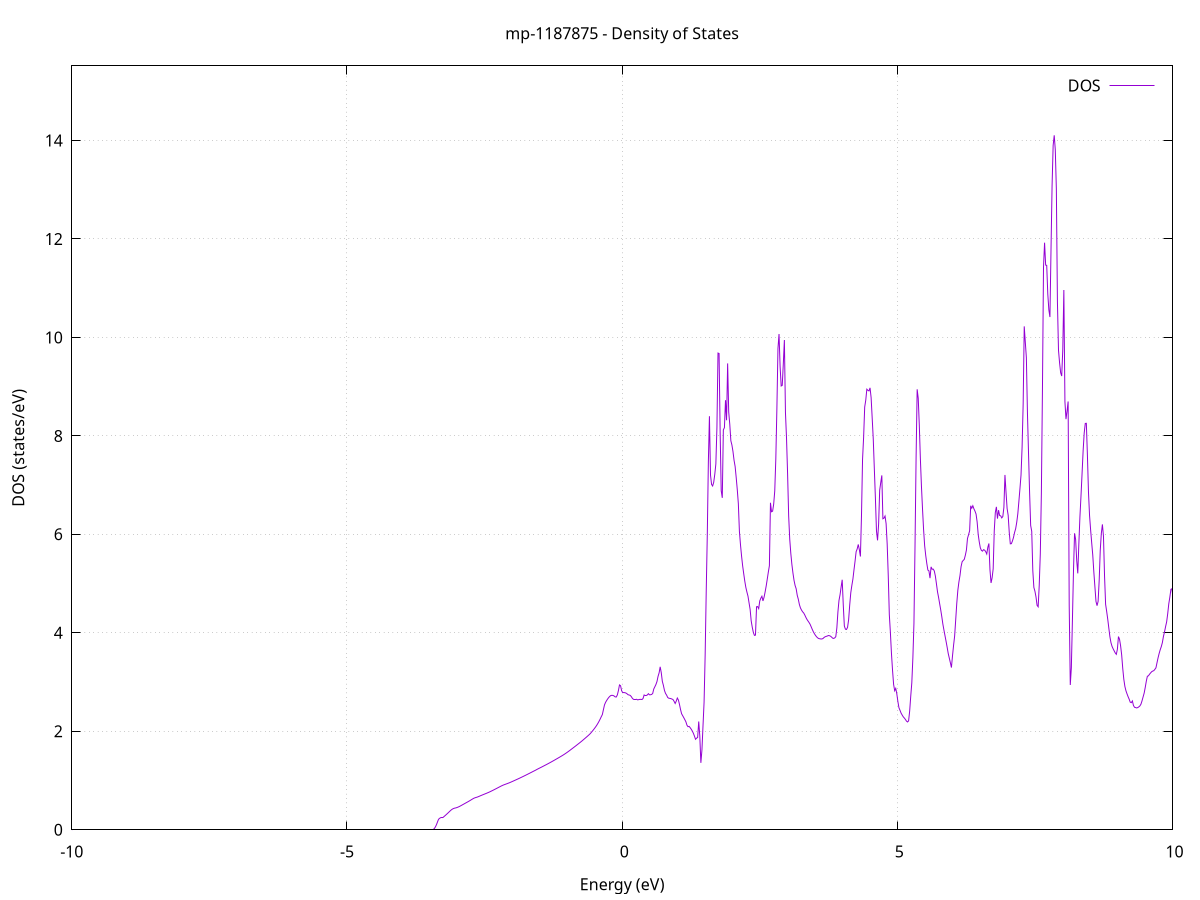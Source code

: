 set title 'mp-1187875 - Density of States'
set xlabel 'Energy (eV)'
set ylabel 'DOS (states/eV)'
set grid
set xrange [-10:10]
set yrange [0:15.515]
set xzeroaxis lt -1
set terminal png size 800,600
set output 'mp-1187875_dos_gnuplot.png'
plot '-' using 1:2 with lines title 'DOS'
-23.648200 0.000000
-23.628700 0.000000
-23.609300 0.000000
-23.589800 0.000000
-23.570400 0.000000
-23.550900 0.000000
-23.531500 0.000000
-23.512000 0.000000
-23.492500 0.000000
-23.473100 0.000000
-23.453600 0.000000
-23.434200 0.000000
-23.414700 0.000000
-23.395300 0.000000
-23.375800 0.000000
-23.356400 0.000000
-23.336900 0.000000
-23.317400 0.000000
-23.298000 0.000000
-23.278500 0.000000
-23.259100 0.000000
-23.239600 0.000000
-23.220200 0.000000
-23.200700 0.000000
-23.181300 0.000000
-23.161800 0.000000
-23.142300 0.000000
-23.122900 0.000000
-23.103400 0.000000
-23.084000 0.000000
-23.064500 0.000000
-23.045100 0.000000
-23.025600 0.000000
-23.006200 0.000000
-22.986700 0.000000
-22.967200 0.000000
-22.947800 0.000000
-22.928300 0.000000
-22.908900 0.000000
-22.889400 0.000000
-22.870000 0.000000
-22.850500 0.000000
-22.831000 0.000000
-22.811600 0.000000
-22.792100 0.000000
-22.772700 0.000000
-22.753200 0.000000
-22.733800 0.000000
-22.714300 0.000000
-22.694900 0.000000
-22.675400 0.000000
-22.655900 0.000000
-22.636500 0.000000
-22.617000 0.000000
-22.597600 0.000000
-22.578100 0.000000
-22.558700 0.000000
-22.539200 0.000000
-22.519800 0.000000
-22.500300 0.000000
-22.480800 0.000000
-22.461400 0.000000
-22.441900 0.000000
-22.422500 0.000000
-22.403000 0.000000
-22.383600 0.000000
-22.364100 0.000000
-22.344700 0.000000
-22.325200 0.000000
-22.305700 0.000000
-22.286300 0.000000
-22.266800 0.000000
-22.247400 0.000000
-22.227900 0.000000
-22.208500 0.000000
-22.189000 0.000000
-22.169600 0.000000
-22.150100 0.000000
-22.130600 0.000000
-22.111200 0.000000
-22.091700 0.000000
-22.072300 0.000000
-22.052800 0.000000
-22.033400 0.000000
-22.013900 0.000000
-21.994400 0.000000
-21.975000 0.000000
-21.955500 0.000000
-21.936100 0.000000
-21.916600 0.000000
-21.897200 0.000000
-21.877700 6.282400
-21.858300 51.424600
-21.838800 116.116500
-21.819300 128.665700
-21.799900 42.418800
-21.780400 45.939800
-21.761000 72.267600
-21.741500 85.362100
-21.722100 106.716300
-21.702600 138.559200
-21.683200 157.952300
-21.663700 170.230800
-21.644200 80.877700
-21.624800 0.000000
-21.605300 0.000000
-21.585900 0.000000
-21.566400 0.000000
-21.547000 0.000000
-21.527500 0.000000
-21.508100 0.000000
-21.488600 0.000000
-21.469100 0.000000
-21.449700 0.000000
-21.430200 0.000000
-21.410800 0.000000
-21.391300 0.000000
-21.371900 0.000000
-21.352400 0.000000
-21.333000 0.000000
-21.313500 0.000000
-21.294000 0.000000
-21.274600 0.000000
-21.255100 0.000000
-21.235700 0.000000
-21.216200 0.000000
-21.196800 0.000000
-21.177300 0.000000
-21.157800 0.000000
-21.138400 0.000000
-21.118900 0.000000
-21.099500 0.000000
-21.080000 0.000000
-21.060600 0.000000
-21.041100 0.000000
-21.021700 0.000000
-21.002200 0.000000
-20.982700 0.000000
-20.963300 0.000000
-20.943800 0.000000
-20.924400 0.000000
-20.904900 0.000000
-20.885500 0.000000
-20.866000 0.000000
-20.846600 0.000000
-20.827100 0.000000
-20.807600 0.000000
-20.788200 0.000000
-20.768700 0.000000
-20.749300 0.000000
-20.729800 0.000000
-20.710400 0.000000
-20.690900 0.000000
-20.671500 0.000000
-20.652000 0.000000
-20.632500 0.000000
-20.613100 0.000000
-20.593600 0.000000
-20.574200 0.000000
-20.554700 0.000000
-20.535300 0.000000
-20.515800 0.000000
-20.496300 0.000000
-20.476900 0.000000
-20.457400 0.000000
-20.438000 0.000000
-20.418500 0.000000
-20.399100 0.000000
-20.379600 0.000000
-20.360200 0.000000
-20.340700 0.000000
-20.321200 0.000000
-20.301800 0.000000
-20.282300 0.000000
-20.262900 0.000000
-20.243400 0.000000
-20.224000 0.000000
-20.204500 0.000000
-20.185100 0.000000
-20.165600 0.000000
-20.146100 0.000000
-20.126700 0.000000
-20.107200 0.000000
-20.087800 0.000000
-20.068300 0.000000
-20.048900 0.000000
-20.029400 0.000000
-20.010000 0.000000
-19.990500 0.000000
-19.971000 0.000000
-19.951600 0.000000
-19.932100 0.000000
-19.912700 0.000000
-19.893200 0.000000
-19.873800 0.000000
-19.854300 0.000000
-19.834900 0.000000
-19.815400 0.000000
-19.795900 0.000000
-19.776500 0.000000
-19.757000 0.000000
-19.737600 0.000000
-19.718100 0.000000
-19.698700 0.000000
-19.679200 0.000000
-19.659700 0.000000
-19.640300 0.000000
-19.620800 0.000000
-19.601400 0.000000
-19.581900 0.000000
-19.562500 0.000000
-19.543000 0.000000
-19.523600 0.000000
-19.504100 0.000000
-19.484600 0.000000
-19.465200 0.000000
-19.445700 0.000000
-19.426300 0.000000
-19.406800 0.000000
-19.387400 0.000000
-19.367900 0.000000
-19.348500 0.000000
-19.329000 0.000000
-19.309500 0.000000
-19.290100 0.000000
-19.270600 0.000000
-19.251200 0.000000
-19.231700 0.000000
-19.212300 0.000000
-19.192800 0.000000
-19.173400 0.000000
-19.153900 0.000000
-19.134400 0.000000
-19.115000 0.000000
-19.095500 0.000000
-19.076100 0.000000
-19.056600 0.000000
-19.037200 0.000000
-19.017700 0.000000
-18.998300 0.000000
-18.978800 0.000000
-18.959300 0.000000
-18.939900 0.000000
-18.920400 0.000000
-18.901000 0.000000
-18.881500 0.000000
-18.862100 0.000000
-18.842600 0.000000
-18.823100 0.000000
-18.803700 0.000000
-18.784200 0.000000
-18.764800 0.000000
-18.745300 0.000000
-18.725900 0.000000
-18.706400 0.000000
-18.687000 0.000000
-18.667500 0.000000
-18.648000 0.000000
-18.628600 0.000000
-18.609100 0.000000
-18.589700 0.000000
-18.570200 0.000000
-18.550800 0.000000
-18.531300 0.000000
-18.511900 0.000000
-18.492400 0.000000
-18.472900 0.000000
-18.453500 0.000000
-18.434000 0.000000
-18.414600 0.000000
-18.395100 0.000000
-18.375700 0.000000
-18.356200 0.000000
-18.336800 0.000000
-18.317300 0.000000
-18.297800 0.000000
-18.278400 0.000000
-18.258900 0.000000
-18.239500 0.000000
-18.220000 0.000000
-18.200600 0.000000
-18.181100 0.000000
-18.161700 0.000000
-18.142200 0.000000
-18.122700 0.000000
-18.103300 0.000000
-18.083800 0.000000
-18.064400 0.000000
-18.044900 0.000000
-18.025500 0.000000
-18.006000 0.000000
-17.986500 0.000000
-17.967100 0.000000
-17.947600 0.000000
-17.928200 0.000000
-17.908700 0.000000
-17.889300 0.000000
-17.869800 0.000000
-17.850400 0.000000
-17.830900 0.000000
-17.811400 0.000000
-17.792000 0.000000
-17.772500 0.000000
-17.753100 0.000000
-17.733600 0.000000
-17.714200 0.000000
-17.694700 0.000000
-17.675300 0.000000
-17.655800 0.000000
-17.636300 0.000000
-17.616900 0.000000
-17.597400 0.000000
-17.578000 0.000000
-17.558500 0.000000
-17.539100 0.000000
-17.519600 0.000000
-17.500200 0.000000
-17.480700 0.000000
-17.461200 0.000000
-17.441800 0.000000
-17.422300 0.000000
-17.402900 0.000000
-17.383400 0.000000
-17.364000 0.000000
-17.344500 0.000000
-17.325100 0.000000
-17.305600 0.000000
-17.286100 0.000000
-17.266700 0.000000
-17.247200 0.000000
-17.227800 0.000000
-17.208300 0.000000
-17.188900 0.000000
-17.169400 0.000000
-17.149900 0.000000
-17.130500 0.000000
-17.111000 0.000000
-17.091600 0.000000
-17.072100 0.000000
-17.052700 0.000000
-17.033200 0.000000
-17.013800 0.000000
-16.994300 0.000000
-16.974800 0.000000
-16.955400 0.000000
-16.935900 0.000000
-16.916500 0.000000
-16.897000 0.000000
-16.877600 0.000000
-16.858100 0.000000
-16.838700 0.000000
-16.819200 0.000000
-16.799700 0.000000
-16.780300 0.000000
-16.760800 0.000000
-16.741400 0.000000
-16.721900 0.000000
-16.702500 0.000000
-16.683000 0.000000
-16.663600 0.000000
-16.644100 0.000000
-16.624600 0.000000
-16.605200 0.000000
-16.585700 0.000000
-16.566300 0.000000
-16.546800 0.000000
-16.527400 0.000000
-16.507900 0.000000
-16.488400 0.000000
-16.469000 0.000000
-16.449500 0.000000
-16.430100 0.000000
-16.410600 0.000000
-16.391200 0.000000
-16.371700 0.000000
-16.352300 0.000000
-16.332800 0.000000
-16.313300 0.000000
-16.293900 0.000000
-16.274400 0.000000
-16.255000 0.000000
-16.235500 0.000000
-16.216100 0.000000
-16.196600 0.000000
-16.177200 0.000000
-16.157700 0.000000
-16.138200 0.000000
-16.118800 0.000000
-16.099300 0.000000
-16.079900 0.000000
-16.060400 0.000000
-16.041000 0.000000
-16.021500 0.000000
-16.002100 0.000000
-15.982600 0.000000
-15.963100 0.000000
-15.943700 0.000000
-15.924200 0.000000
-15.904800 0.000000
-15.885300 0.000000
-15.865900 0.000000
-15.846400 0.000000
-15.827000 0.000000
-15.807500 0.000000
-15.788000 0.000000
-15.768600 0.000000
-15.749100 0.000000
-15.729700 0.000000
-15.710200 0.000000
-15.690800 0.000000
-15.671300 0.000000
-15.651800 0.000000
-15.632400 0.000000
-15.612900 0.000000
-15.593500 0.000000
-15.574000 0.000000
-15.554600 0.000000
-15.535100 0.000000
-15.515700 0.000000
-15.496200 0.000000
-15.476700 0.000000
-15.457300 0.000000
-15.437800 0.000000
-15.418400 0.000000
-15.398900 0.000000
-15.379500 0.000000
-15.360000 0.000000
-15.340600 0.000000
-15.321100 0.000000
-15.301600 0.000000
-15.282200 0.000000
-15.262700 0.000000
-15.243300 0.000000
-15.223800 0.000000
-15.204400 0.000000
-15.184900 0.000000
-15.165500 0.000000
-15.146000 0.000000
-15.126500 0.000000
-15.107100 0.000000
-15.087600 0.000000
-15.068200 0.000000
-15.048700 0.000000
-15.029300 0.000000
-15.009800 0.000000
-14.990400 0.000000
-14.970900 0.000000
-14.951400 0.000000
-14.932000 0.000000
-14.912500 0.000000
-14.893100 0.000000
-14.873600 0.000000
-14.854200 0.000000
-14.834700 0.000000
-14.815200 0.000000
-14.795800 0.000000
-14.776300 0.000000
-14.756900 0.000000
-14.737400 0.000000
-14.718000 0.000000
-14.698500 0.000000
-14.679100 0.000000
-14.659600 0.000000
-14.640100 0.000000
-14.620700 0.000000
-14.601200 0.000000
-14.581800 0.000000
-14.562300 0.000000
-14.542900 0.000000
-14.523400 0.000000
-14.504000 0.000000
-14.484500 0.000000
-14.465000 0.000000
-14.445600 0.000000
-14.426100 0.000000
-14.406700 0.000000
-14.387200 0.000000
-14.367800 0.000000
-14.348300 0.000000
-14.328900 0.000000
-14.309400 0.000000
-14.289900 0.000000
-14.270500 0.000000
-14.251000 0.000000
-14.231600 0.000000
-14.212100 0.000000
-14.192700 0.000000
-14.173200 0.000000
-14.153800 0.000000
-14.134300 0.000000
-14.114800 0.000000
-14.095400 0.000000
-14.075900 0.000000
-14.056500 0.000000
-14.037000 0.000000
-14.017600 0.000000
-13.998100 0.000000
-13.978600 0.000000
-13.959200 0.000000
-13.939700 0.000000
-13.920300 0.000000
-13.900800 0.000000
-13.881400 0.000000
-13.861900 0.000000
-13.842500 0.000000
-13.823000 0.000000
-13.803500 0.000000
-13.784100 0.000000
-13.764600 0.000000
-13.745200 0.000000
-13.725700 0.000000
-13.706300 0.000000
-13.686800 0.000000
-13.667400 0.000000
-13.647900 0.000000
-13.628400 0.000000
-13.609000 0.000000
-13.589500 0.000000
-13.570100 0.000000
-13.550600 0.000000
-13.531200 0.000000
-13.511700 0.000000
-13.492300 0.000000
-13.472800 0.000000
-13.453300 0.000000
-13.433900 0.000000
-13.414400 0.000000
-13.395000 0.000000
-13.375500 0.000000
-13.356100 0.000000
-13.336600 0.000000
-13.317100 0.000000
-13.297700 0.000000
-13.278200 0.000000
-13.258800 0.000000
-13.239300 0.000000
-13.219900 0.000000
-13.200400 0.000000
-13.181000 0.000000
-13.161500 0.000000
-13.142000 0.000000
-13.122600 0.000000
-13.103100 0.000000
-13.083700 0.000000
-13.064200 0.000000
-13.044800 0.000000
-13.025300 0.000000
-13.005900 0.000000
-12.986400 0.000000
-12.966900 0.000000
-12.947500 0.000000
-12.928000 0.000000
-12.908600 0.000000
-12.889100 0.000000
-12.869700 0.000000
-12.850200 0.000000
-12.830800 0.000000
-12.811300 0.000000
-12.791800 0.000000
-12.772400 0.000000
-12.752900 0.000000
-12.733500 0.000000
-12.714000 0.000000
-12.694600 0.000000
-12.675100 0.000000
-12.655700 0.000000
-12.636200 0.000000
-12.616700 0.000000
-12.597300 0.000000
-12.577800 0.000000
-12.558400 0.000000
-12.538900 0.000000
-12.519500 0.000000
-12.500000 0.000000
-12.480500 0.000000
-12.461100 0.000000
-12.441600 0.000000
-12.422200 0.000000
-12.402700 0.000000
-12.383300 0.000000
-12.363800 0.000000
-12.344400 0.000000
-12.324900 0.000000
-12.305400 0.000000
-12.286000 0.000000
-12.266500 0.000000
-12.247100 0.000000
-12.227600 0.000000
-12.208200 0.000000
-12.188700 0.000000
-12.169300 0.000000
-12.149800 0.000000
-12.130300 0.000000
-12.110900 0.000000
-12.091400 0.000000
-12.072000 0.000000
-12.052500 0.000000
-12.033100 0.000000
-12.013600 0.000000
-11.994200 0.000000
-11.974700 0.000000
-11.955200 0.000000
-11.935800 0.000000
-11.916300 0.000000
-11.896900 0.000000
-11.877400 0.000000
-11.858000 0.000000
-11.838500 0.000000
-11.819100 0.000000
-11.799600 0.000000
-11.780100 0.000000
-11.760700 0.000000
-11.741200 0.000000
-11.721800 0.000000
-11.702300 0.000000
-11.682900 0.000000
-11.663400 0.000000
-11.643900 0.000000
-11.624500 0.000000
-11.605000 0.000000
-11.585600 0.000000
-11.566100 0.000000
-11.546700 0.000000
-11.527200 0.000000
-11.507800 0.000000
-11.488300 0.000000
-11.468800 0.000000
-11.449400 0.000000
-11.429900 0.000000
-11.410500 0.000000
-11.391000 0.000000
-11.371600 0.000000
-11.352100 0.000000
-11.332700 0.000000
-11.313200 0.000000
-11.293700 0.000000
-11.274300 0.000000
-11.254800 0.000000
-11.235400 0.000000
-11.215900 0.000000
-11.196500 0.000000
-11.177000 0.000000
-11.157600 0.000000
-11.138100 0.000000
-11.118600 0.000000
-11.099200 0.000000
-11.079700 0.000000
-11.060300 0.000000
-11.040800 0.000000
-11.021400 0.000000
-11.001900 0.000000
-10.982500 0.000000
-10.963000 0.000000
-10.943500 0.000000
-10.924100 0.000000
-10.904600 0.000000
-10.885200 0.000000
-10.865700 0.000000
-10.846300 0.000000
-10.826800 0.000000
-10.807300 0.000000
-10.787900 0.000000
-10.768400 0.000000
-10.749000 0.000000
-10.729500 0.000000
-10.710100 0.000000
-10.690600 0.000000
-10.671200 0.000000
-10.651700 0.000000
-10.632200 0.000000
-10.612800 0.000000
-10.593300 0.000000
-10.573900 0.000000
-10.554400 0.000000
-10.535000 0.000000
-10.515500 0.000000
-10.496100 0.000000
-10.476600 0.000000
-10.457100 0.000000
-10.437700 0.000000
-10.418200 0.000000
-10.398800 0.000000
-10.379300 0.000000
-10.359900 0.000000
-10.340400 0.000000
-10.321000 0.000000
-10.301500 0.000000
-10.282000 0.000000
-10.262600 0.000000
-10.243100 0.000000
-10.223700 0.000000
-10.204200 0.000000
-10.184800 0.000000
-10.165300 0.000000
-10.145900 0.000000
-10.126400 0.000000
-10.106900 0.000000
-10.087500 0.000000
-10.068000 0.000000
-10.048600 0.000000
-10.029100 0.000000
-10.009700 0.000000
-9.990200 0.000000
-9.970700 0.000000
-9.951300 0.000000
-9.931800 0.000000
-9.912400 0.000000
-9.892900 0.000000
-9.873500 0.000000
-9.854000 0.000000
-9.834600 0.000000
-9.815100 0.000000
-9.795600 0.000000
-9.776200 0.000000
-9.756700 0.000000
-9.737300 0.000000
-9.717800 0.000000
-9.698400 0.000000
-9.678900 0.000000
-9.659500 0.000000
-9.640000 0.000000
-9.620500 0.000000
-9.601100 0.000000
-9.581600 0.000000
-9.562200 0.000000
-9.542700 0.000000
-9.523300 0.000000
-9.503800 0.000000
-9.484400 0.000000
-9.464900 0.000000
-9.445400 0.000000
-9.426000 0.000000
-9.406500 0.000000
-9.387100 0.000000
-9.367600 0.000000
-9.348200 0.000000
-9.328700 0.000000
-9.309200 0.000000
-9.289800 0.000000
-9.270300 0.000000
-9.250900 0.000000
-9.231400 0.000000
-9.212000 0.000000
-9.192500 0.000000
-9.173100 0.000000
-9.153600 0.000000
-9.134100 0.000000
-9.114700 0.000000
-9.095200 0.000000
-9.075800 0.000000
-9.056300 0.000000
-9.036900 0.000000
-9.017400 0.000000
-8.998000 0.000000
-8.978500 0.000000
-8.959000 0.000000
-8.939600 0.000000
-8.920100 0.000000
-8.900700 0.000000
-8.881200 0.000000
-8.861800 0.000000
-8.842300 0.000000
-8.822900 0.000000
-8.803400 0.000000
-8.783900 0.000000
-8.764500 0.000000
-8.745000 0.000000
-8.725600 0.000000
-8.706100 0.000000
-8.686700 0.000000
-8.667200 0.000000
-8.647800 0.000000
-8.628300 0.000000
-8.608800 0.000000
-8.589400 0.000000
-8.569900 0.000000
-8.550500 0.000000
-8.531000 0.000000
-8.511600 0.000000
-8.492100 0.000000
-8.472600 0.000000
-8.453200 0.000000
-8.433700 0.000000
-8.414300 0.000000
-8.394800 0.000000
-8.375400 0.000000
-8.355900 0.000000
-8.336500 0.000000
-8.317000 0.000000
-8.297500 0.000000
-8.278100 0.000000
-8.258600 0.000000
-8.239200 0.000000
-8.219700 0.000000
-8.200300 0.000000
-8.180800 0.000000
-8.161400 0.000000
-8.141900 0.000000
-8.122400 0.000000
-8.103000 0.000000
-8.083500 0.000000
-8.064100 0.000000
-8.044600 0.000000
-8.025200 0.000000
-8.005700 0.000000
-7.986300 0.000000
-7.966800 0.000000
-7.947300 0.000000
-7.927900 0.000000
-7.908400 0.000000
-7.889000 0.000000
-7.869500 0.000000
-7.850100 0.000000
-7.830600 0.000000
-7.811200 0.000000
-7.791700 0.000000
-7.772200 0.000000
-7.752800 0.000000
-7.733300 0.000000
-7.713900 0.000000
-7.694400 0.000000
-7.675000 0.000000
-7.655500 0.000000
-7.636000 0.000000
-7.616600 0.000000
-7.597100 0.000000
-7.577700 0.000000
-7.558200 0.000000
-7.538800 0.000000
-7.519300 0.000000
-7.499900 0.000000
-7.480400 0.000000
-7.460900 0.000000
-7.441500 0.000000
-7.422000 0.000000
-7.402600 0.000000
-7.383100 0.000000
-7.363700 0.000000
-7.344200 0.000000
-7.324800 0.000000
-7.305300 0.000000
-7.285800 0.000000
-7.266400 0.000000
-7.246900 0.000000
-7.227500 0.000000
-7.208000 0.000000
-7.188600 0.000000
-7.169100 0.000000
-7.149700 0.000000
-7.130200 0.000000
-7.110700 0.000000
-7.091300 0.000000
-7.071800 0.000000
-7.052400 0.000000
-7.032900 0.000000
-7.013500 0.000000
-6.994000 0.000000
-6.974600 0.000000
-6.955100 0.000000
-6.935600 0.000000
-6.916200 0.000000
-6.896700 0.000000
-6.877300 0.000000
-6.857800 0.000000
-6.838400 0.000000
-6.818900 0.000000
-6.799400 0.000000
-6.780000 0.000000
-6.760500 0.000000
-6.741100 0.000000
-6.721600 0.000000
-6.702200 0.000000
-6.682700 0.000000
-6.663300 0.000000
-6.643800 0.000000
-6.624300 0.000000
-6.604900 0.000000
-6.585400 0.000000
-6.566000 0.000000
-6.546500 0.000000
-6.527100 0.000000
-6.507600 0.000000
-6.488200 0.000000
-6.468700 0.000000
-6.449200 0.000000
-6.429800 0.000000
-6.410300 0.000000
-6.390900 0.000000
-6.371400 0.000000
-6.352000 0.000000
-6.332500 0.000000
-6.313100 0.000000
-6.293600 0.000000
-6.274100 0.000000
-6.254700 0.000000
-6.235200 0.000000
-6.215800 0.000000
-6.196300 0.000000
-6.176900 0.000000
-6.157400 0.000000
-6.137900 0.000000
-6.118500 0.000000
-6.099000 0.000000
-6.079600 0.000000
-6.060100 0.000000
-6.040700 0.000000
-6.021200 0.000000
-6.001800 0.000000
-5.982300 0.000000
-5.962800 0.000000
-5.943400 0.000000
-5.923900 0.000000
-5.904500 0.000000
-5.885000 0.000000
-5.865600 0.000000
-5.846100 0.000000
-5.826700 0.000000
-5.807200 0.000000
-5.787700 0.000000
-5.768300 0.000000
-5.748800 0.000000
-5.729400 0.000000
-5.709900 0.000000
-5.690500 0.000000
-5.671000 0.000000
-5.651600 0.000000
-5.632100 0.000000
-5.612600 0.000000
-5.593200 0.000000
-5.573700 0.000000
-5.554300 0.000000
-5.534800 0.000000
-5.515400 0.000000
-5.495900 0.000000
-5.476500 0.000000
-5.457000 0.000000
-5.437500 0.000000
-5.418100 0.000000
-5.398600 0.000000
-5.379200 0.000000
-5.359700 0.000000
-5.340300 0.000000
-5.320800 0.000000
-5.301300 0.000000
-5.281900 0.000000
-5.262400 0.000000
-5.243000 0.000000
-5.223500 0.000000
-5.204100 0.000000
-5.184600 0.000000
-5.165200 0.000000
-5.145700 0.000000
-5.126200 0.000000
-5.106800 0.000000
-5.087300 0.000000
-5.067900 0.000000
-5.048400 0.000000
-5.029000 0.000000
-5.009500 0.000000
-4.990100 0.000000
-4.970600 0.000000
-4.951100 0.000000
-4.931700 0.000000
-4.912200 0.000000
-4.892800 0.000000
-4.873300 0.000000
-4.853900 0.000000
-4.834400 0.000000
-4.815000 0.000000
-4.795500 0.000000
-4.776000 0.000000
-4.756600 0.000000
-4.737100 0.000000
-4.717700 0.000000
-4.698200 0.000000
-4.678800 0.000000
-4.659300 0.000000
-4.639900 0.000000
-4.620400 0.000000
-4.600900 0.000000
-4.581500 0.000000
-4.562000 0.000000
-4.542600 0.000000
-4.523100 0.000000
-4.503700 0.000000
-4.484200 0.000000
-4.464700 0.000000
-4.445300 0.000000
-4.425800 0.000000
-4.406400 0.000000
-4.386900 0.000000
-4.367500 0.000000
-4.348000 0.000000
-4.328600 0.000000
-4.309100 0.000000
-4.289600 0.000000
-4.270200 0.000000
-4.250700 0.000000
-4.231300 0.000000
-4.211800 0.000000
-4.192400 0.000000
-4.172900 0.000000
-4.153500 0.000000
-4.134000 0.000000
-4.114500 0.000000
-4.095100 0.000000
-4.075600 0.000000
-4.056200 0.000000
-4.036700 0.000000
-4.017300 0.000000
-3.997800 0.000000
-3.978400 0.000000
-3.958900 0.000000
-3.939400 0.000000
-3.920000 0.000000
-3.900500 0.000000
-3.881100 0.000000
-3.861600 0.000000
-3.842200 0.000000
-3.822700 0.000000
-3.803300 0.000000
-3.783800 0.000000
-3.764300 0.000000
-3.744900 0.000000
-3.725400 0.000000
-3.706000 0.000000
-3.686500 0.000000
-3.667100 0.000000
-3.647600 0.000000
-3.628100 0.000000
-3.608700 0.000000
-3.589200 0.000000
-3.569800 0.000000
-3.550300 0.000000
-3.530900 0.000000
-3.511400 0.000000
-3.492000 0.000000
-3.472500 0.000000
-3.453000 0.000000
-3.433600 0.005000
-3.414100 0.023300
-3.394700 0.054900
-3.375200 0.099900
-3.355800 0.156400
-3.336300 0.212400
-3.316900 0.232800
-3.297400 0.245500
-3.277900 0.250400
-3.258500 0.247500
-3.239000 0.265900
-3.219600 0.284900
-3.200100 0.304400
-3.180700 0.324300
-3.161200 0.344600
-3.141800 0.365300
-3.122300 0.386300
-3.102800 0.405400
-3.083400 0.420500
-3.063900 0.431800
-3.044500 0.439200
-3.025000 0.443600
-3.005600 0.450100
-2.986100 0.458500
-2.966700 0.468100
-2.947200 0.478900
-2.927700 0.490800
-2.908300 0.502900
-2.888800 0.515000
-2.869400 0.527100
-2.849900 0.539200
-2.830500 0.551300
-2.811000 0.563400
-2.791500 0.575700
-2.772100 0.588400
-2.752600 0.601500
-2.733200 0.615000
-2.713700 0.628400
-2.694300 0.640500
-2.674800 0.649000
-2.655400 0.656400
-2.635900 0.662700
-2.616400 0.670800
-2.597000 0.680200
-2.577500 0.689500
-2.558100 0.698700
-2.538600 0.707700
-2.519200 0.716600
-2.499700 0.725400
-2.480300 0.734200
-2.460800 0.743100
-2.441300 0.752300
-2.421900 0.761600
-2.402400 0.771700
-2.383000 0.782200
-2.363500 0.792900
-2.344100 0.803800
-2.324600 0.814800
-2.305200 0.825900
-2.285700 0.837100
-2.266200 0.848500
-2.246800 0.859900
-2.227300 0.871300
-2.207900 0.882600
-2.188400 0.893500
-2.169000 0.903500
-2.149500 0.912500
-2.130000 0.920600
-2.110600 0.928700
-2.091100 0.936600
-2.071700 0.944800
-2.052200 0.953400
-2.032800 0.962300
-2.013300 0.972000
-1.993900 0.981700
-1.974400 0.991400
-1.954900 1.001200
-1.935500 1.011000
-1.916000 1.020900
-1.896600 1.030900
-1.877100 1.041000
-1.857700 1.051300
-1.838200 1.061700
-1.818800 1.072100
-1.799300 1.082600
-1.779800 1.093200
-1.760400 1.104000
-1.740900 1.114800
-1.721500 1.125700
-1.702000 1.136700
-1.682600 1.147700
-1.663100 1.158800
-1.643700 1.170000
-1.624200 1.181100
-1.604700 1.192200
-1.585300 1.203300
-1.565800 1.214400
-1.546400 1.226600
-1.526900 1.238100
-1.507500 1.249100
-1.488000 1.259900
-1.468600 1.270700
-1.449100 1.282000
-1.429600 1.293300
-1.410200 1.304600
-1.390700 1.315900
-1.371300 1.327200
-1.351800 1.338700
-1.332400 1.350400
-1.312900 1.362300
-1.293400 1.374300
-1.274000 1.386400
-1.254500 1.398600
-1.235100 1.410900
-1.215600 1.423300
-1.196200 1.435800
-1.176700 1.448400
-1.157300 1.461000
-1.137800 1.473800
-1.118300 1.486600
-1.098900 1.499500
-1.079400 1.512800
-1.060000 1.526500
-1.040500 1.540700
-1.021100 1.555400
-1.001600 1.570500
-0.982200 1.586100
-0.962700 1.602000
-0.943200 1.618300
-0.923800 1.635100
-0.904300 1.651500
-0.884900 1.668000
-0.865400 1.684600
-0.846000 1.701400
-0.826500 1.718400
-0.807100 1.735500
-0.787600 1.752500
-0.768100 1.769500
-0.748700 1.787000
-0.729200 1.805000
-0.709800 1.823400
-0.690300 1.842000
-0.670900 1.860700
-0.651400 1.879600
-0.632000 1.898700
-0.612500 1.917900
-0.593000 1.938000
-0.573600 1.960100
-0.554100 1.985400
-0.534700 2.012100
-0.515200 2.039700
-0.495800 2.068400
-0.476300 2.098500
-0.456800 2.131600
-0.437400 2.167900
-0.417900 2.207700
-0.398500 2.250800
-0.379000 2.297200
-0.359600 2.340200
-0.340100 2.440200
-0.320700 2.536600
-0.301200 2.588100
-0.281700 2.625400
-0.262300 2.658800
-0.242800 2.688100
-0.223400 2.711100
-0.203900 2.727200
-0.184500 2.731100
-0.165000 2.727500
-0.145600 2.716900
-0.126100 2.698600
-0.106600 2.696600
-0.087200 2.739600
-0.067700 2.827600
-0.048300 2.941700
-0.028800 2.926200
-0.009400 2.824900
0.010100 2.786200
0.029500 2.786500
0.049000 2.784800
0.068500 2.777200
0.087900 2.762700
0.107400 2.743000
0.126800 2.737100
0.146300 2.729700
0.165700 2.705900
0.185200 2.671300
0.204600 2.649700
0.224100 2.645300
0.243600 2.645600
0.263000 2.650300
0.282500 2.638400
0.301900 2.643600
0.321400 2.648500
0.340800 2.649100
0.360300 2.645400
0.379800 2.666200
0.399200 2.738100
0.418700 2.726900
0.438100 2.727700
0.457600 2.738100
0.477000 2.764000
0.496500 2.741700
0.515900 2.742400
0.535400 2.748700
0.554900 2.768200
0.574300 2.858400
0.593800 2.903400
0.613200 2.949100
0.632700 3.010200
0.652100 3.114200
0.671600 3.187000
0.691000 3.309100
0.710500 3.192700
0.730000 3.015700
0.749400 2.932900
0.768900 2.830200
0.788300 2.769700
0.807800 2.735300
0.827200 2.688000
0.846700 2.672100
0.866100 2.668700
0.885600 2.663900
0.905100 2.655200
0.924500 2.644500
0.944000 2.608600
0.963400 2.565000
0.982900 2.612100
1.002300 2.675600
1.021800 2.636700
1.041300 2.548500
1.060700 2.444000
1.080200 2.356900
1.099600 2.317800
1.119100 2.278700
1.138500 2.237300
1.158000 2.194000
1.177400 2.124800
1.196900 2.093500
1.216400 2.100000
1.235800 2.073600
1.255300 2.042500
1.274700 2.005700
1.294200 1.959700
1.313600 1.903800
1.333100 1.837800
1.352500 1.860700
1.372000 1.875300
1.391500 2.199100
1.410900 1.905200
1.430400 1.359000
1.449800 1.620600
1.469300 2.111600
1.488700 2.590500
1.508200 3.540700
1.527600 4.833400
1.547100 5.989600
1.566600 7.471700
1.586000 8.399400
1.605500 7.205400
1.624900 7.013300
1.644400 6.982400
1.663800 7.057800
1.683300 7.220000
1.702700 7.429400
1.722200 8.170900
1.741700 9.682400
1.761100 9.673300
1.780600 8.085700
1.800000 6.884600
1.819500 6.741500
1.838900 8.121000
1.858400 8.167600
1.877900 8.725000
1.897300 8.317500
1.916800 9.472600
1.936200 8.486500
1.955700 8.235800
1.975100 7.902200
1.994600 7.813900
2.014000 7.681300
2.033500 7.503600
2.053000 7.378300
2.072400 7.153900
2.091900 6.909600
2.111300 6.624400
2.130800 6.059800
2.150200 5.790500
2.169700 5.561600
2.189100 5.364300
2.208600 5.204100
2.228100 5.051400
2.247500 4.923700
2.267000 4.828800
2.286400 4.745100
2.305900 4.608800
2.325300 4.476300
2.344800 4.242300
2.364200 4.113900
2.383700 4.009000
2.403200 3.948600
2.422600 3.953700
2.442100 4.530500
2.461500 4.532700
2.481000 4.492100
2.500400 4.647500
2.519900 4.703100
2.539300 4.742600
2.558800 4.648200
2.578300 4.721100
2.597700 4.829300
2.617200 4.949800
2.636600 5.090000
2.656100 5.233100
2.675500 5.363000
2.695000 6.641400
2.714500 6.459100
2.733900 6.471300
2.753400 6.613900
2.772800 6.880700
2.792300 7.534900
2.811700 8.557700
2.831200 9.775800
2.850600 10.069300
2.870100 9.408800
2.889600 9.013400
2.909000 9.025900
2.928500 9.466900
2.947900 9.947200
2.967400 8.475300
2.986800 7.952700
3.006300 7.228700
3.025700 6.372900
3.045200 5.900500
3.064700 5.612600
3.084100 5.389700
3.103600 5.214200
3.123000 5.066500
3.142500 4.962000
3.161900 4.895300
3.181400 4.763200
3.200800 4.682800
3.220300 4.575300
3.239800 4.505700
3.259200 4.462700
3.278700 4.427600
3.298100 4.404100
3.317600 4.364600
3.337000 4.317500
3.356500 4.275500
3.375900 4.242500
3.395400 4.210600
3.414900 4.174400
3.434300 4.124100
3.453800 4.071600
3.473200 4.024000
3.492700 3.983700
3.512100 3.949700
3.531600 3.921200
3.551100 3.899300
3.570500 3.884300
3.590000 3.879600
3.609400 3.875400
3.628900 3.875300
3.648300 3.883600
3.667800 3.904500
3.687200 3.919500
3.706700 3.927400
3.726200 3.934500
3.745600 3.944800
3.765100 3.942800
3.784500 3.932800
3.804000 3.915300
3.823400 3.892900
3.842900 3.886500
3.862300 3.896400
3.881800 3.921600
3.901300 4.100500
3.920700 4.426000
3.940200 4.658700
3.959600 4.775500
3.979100 4.933900
3.998500 5.078100
4.018000 4.563300
4.037400 4.139100
4.056900 4.074100
4.076400 4.068400
4.095800 4.111300
4.115300 4.267000
4.134700 4.562300
4.154200 4.812200
4.173600 4.961700
4.193100 5.092100
4.212500 5.278200
4.232000 5.454900
4.251500 5.647800
4.270900 5.704600
4.290400 5.795400
4.309800 5.690100
4.329300 5.550600
4.348700 6.372700
4.368200 7.523800
4.387700 7.975400
4.407100 8.585800
4.426600 8.725700
4.446000 8.948000
4.465500 8.925300
4.484900 8.913200
4.504400 8.975600
4.523800 8.779100
4.543300 8.363400
4.562800 7.938900
4.582200 7.334400
4.601700 6.737900
4.621100 6.071300
4.640600 5.878300
4.660000 6.206400
4.679500 6.896200
4.698900 7.053100
4.718400 7.197600
4.737900 6.316600
4.757300 6.328700
4.776800 6.371800
4.796200 6.217100
4.815700 5.803700
4.835100 5.167200
4.854600 4.370100
4.874000 4.006900
4.893500 3.581800
4.913000 3.239800
4.932400 2.953200
4.951900 2.824500
4.971300 2.871300
4.990800 2.761400
5.010200 2.604400
5.029700 2.477900
5.049200 2.425000
5.068600 2.369400
5.088100 2.330600
5.107500 2.295100
5.127000 2.270100
5.146400 2.242200
5.165900 2.207700
5.185300 2.189600
5.204800 2.211600
5.224300 2.410300
5.243700 2.711900
5.263200 2.984500
5.282600 3.492300
5.302100 4.194300
5.321500 5.769500
5.341000 7.548500
5.360400 8.945800
5.379900 8.765700
5.399400 8.219100
5.418800 7.537100
5.438300 6.978000
5.457700 6.518100
5.477200 6.099100
5.496600 5.770500
5.516100 5.572400
5.535500 5.410300
5.555000 5.275100
5.574500 5.257800
5.593900 5.110500
5.613400 5.339800
5.632800 5.290800
5.652300 5.294400
5.671700 5.256700
5.691200 5.154100
5.710600 4.996800
5.730100 4.833400
5.749600 4.720100
5.769000 4.592800
5.788500 4.466900
5.807900 4.330000
5.827400 4.178200
5.846800 4.056500
5.866300 3.941500
5.885800 3.827500
5.905200 3.708300
5.924700 3.581500
5.944100 3.487300
5.963600 3.394400
5.983000 3.294800
6.002500 3.529800
6.021900 3.743600
6.041400 3.934000
6.060900 4.264000
6.080300 4.600700
6.099800 4.864300
6.119200 5.034400
6.138700 5.163300
6.158100 5.342200
6.177600 5.443800
6.197000 5.469500
6.216500 5.492300
6.236000 5.575800
6.255400 5.680900
6.274900 5.916700
6.294300 5.991800
6.313800 6.073200
6.333200 6.580900
6.352700 6.530700
6.372100 6.581100
6.391600 6.518500
6.411100 6.472100
6.430500 6.412800
6.450000 6.254000
6.469400 5.999400
6.488900 5.846000
6.508300 5.726100
6.527800 5.674900
6.547200 5.659100
6.566700 5.688700
6.586200 5.679600
6.605600 5.649400
6.625100 5.601000
6.644500 5.737600
6.664000 5.814500
6.683400 5.280200
6.702900 5.013100
6.722400 5.117700
6.741800 5.300300
6.761300 6.071200
6.780700 6.444500
6.800200 6.558600
6.819600 6.319600
6.839100 6.491800
6.858500 6.382900
6.878000 6.376300
6.897500 6.334300
6.916900 6.362300
6.936400 6.547400
6.955800 7.207000
6.975300 6.851100
6.994700 6.525200
7.014200 6.386100
7.033600 6.041400
7.053100 5.807600
7.072600 5.810900
7.092000 5.866500
7.111500 5.939800
7.130900 6.039600
7.150400 6.115200
7.169800 6.245100
7.189300 6.417300
7.208700 6.667500
7.228200 6.929700
7.247700 7.204700
7.267100 7.769600
7.286600 8.648100
7.306000 10.224100
7.325500 9.901600
7.344900 9.588200
7.364400 8.461000
7.383800 7.656100
7.403300 6.852000
7.422800 6.181200
7.442200 6.061100
7.461700 5.263300
7.481100 4.922000
7.500600 4.844100
7.520000 4.727000
7.539500 4.558300
7.559000 4.529100
7.578400 4.960900
7.597900 5.602900
7.617300 6.827100
7.636800 8.914400
7.656200 11.427100
7.675700 11.923700
7.695100 11.469000
7.714600 11.463800
7.734100 10.878900
7.753500 10.558300
7.773000 10.413900
7.792400 11.772400
7.811900 13.074400
7.831300 13.898200
7.850800 14.104700
7.870200 13.815500
7.889700 13.014500
7.909200 10.719500
7.928600 9.738900
7.948100 9.484800
7.967500 9.282900
7.987000 9.215300
8.006400 9.747600
8.025900 10.963100
8.045300 8.697000
8.064800 8.340100
8.084300 8.509300
8.103700 8.698900
8.123200 4.564400
8.142600 2.940600
8.162100 3.290600
8.181500 4.255200
8.201000 5.257800
8.220500 6.021500
8.239900 5.895200
8.259400 5.473400
8.278800 5.208100
8.298300 5.804500
8.317700 6.350000
8.337200 6.775900
8.356600 7.228800
8.376100 7.697200
8.395600 8.055900
8.415000 8.253300
8.434500 8.255600
8.453900 7.611600
8.473400 6.854900
8.492800 6.383800
8.512300 6.089600
8.531700 5.829600
8.551200 5.578200
8.570700 5.232700
8.590100 4.936900
8.609600 4.638600
8.629000 4.551800
8.648500 4.639300
8.667900 5.064000
8.687400 5.678600
8.706800 6.018200
8.726300 6.202500
8.745800 5.961300
8.765200 5.156300
8.784700 4.578700
8.804100 4.433200
8.823600 4.274500
8.843000 4.096300
8.862500 3.921800
8.881900 3.801200
8.901400 3.725600
8.920900 3.676700
8.940300 3.634200
8.959800 3.591400
8.979200 3.563300
8.998700 3.667700
9.018100 3.923600
9.037600 3.869500
9.057100 3.735900
9.076500 3.550600
9.096000 3.275600
9.115400 3.057400
9.134900 2.910800
9.154300 2.822800
9.173800 2.760100
9.193200 2.703100
9.212700 2.652000
9.232200 2.591400
9.251600 2.582100
9.271100 2.616800
9.290500 2.524600
9.310000 2.488300
9.329400 2.481500
9.348900 2.474700
9.368300 2.481600
9.387800 2.496100
9.407300 2.515000
9.426700 2.550700
9.446200 2.618600
9.465600 2.697700
9.485100 2.775600
9.504500 2.889900
9.524000 3.017200
9.543400 3.117900
9.562900 3.127100
9.582400 3.158900
9.601800 3.185400
9.621300 3.209900
9.640700 3.223300
9.660200 3.231500
9.679600 3.258600
9.699100 3.288900
9.718500 3.392500
9.738000 3.493400
9.757500 3.581700
9.776900 3.656700
9.796400 3.719700
9.815800 3.800500
9.835300 3.926600
9.854700 4.017600
9.874200 4.124500
9.893700 4.222400
9.913100 4.389400
9.932600 4.589900
9.952000 4.726800
9.971500 4.884000
9.990900 4.895800
10.010400 4.678000
10.029800 4.335900
10.049300 4.293500
10.068800 4.661100
10.088200 4.801700
10.107700 4.756700
10.127100 4.472900
10.146600 4.260800
10.166000 4.084000
10.185500 3.951400
10.204900 3.794500
10.224400 3.618000
10.243900 3.556300
10.263300 3.554400
10.282800 3.454600
10.302200 3.371800
10.321700 3.319300
10.341100 3.214900
10.360600 3.178700
10.380000 3.146100
10.399500 3.115700
10.419000 3.087300
10.438400 3.061300
10.457900 3.046400
10.477300 3.048900
10.496800 3.074100
10.516200 3.111200
10.535700 3.151300
10.555100 3.217300
10.574600 3.294600
10.594100 3.369000
10.613500 3.442900
10.633000 3.480300
10.652400 3.490300
10.671900 3.493200
10.691300 3.491900
10.710800 3.497100
10.730300 3.503600
10.749700 3.506800
10.769200 3.514800
10.788600 3.568500
10.808100 3.689700
10.827500 3.918700
10.847000 3.971300
10.866400 4.008000
10.885900 4.013000
10.905400 4.096900
10.924800 4.183300
10.944300 4.272200
10.963700 4.368700
10.983200 4.475800
11.002600 4.592300
11.022100 4.716500
11.041500 4.874300
11.061000 5.022500
11.080500 5.166000
11.099900 5.355900
11.119400 5.568000
11.138800 5.682600
11.158300 5.693200
11.177700 5.758600
11.197200 5.738900
11.216600 5.674700
11.236100 5.602500
11.255600 5.579400
11.275000 5.544100
11.294500 5.459100
11.313900 5.366200
11.333400 5.255200
11.352800 5.181100
11.372300 5.124900
11.391700 5.107200
11.411200 5.115600
11.430700 5.261400
11.450100 5.383200
11.469600 5.503700
11.489000 5.655000
11.508500 5.753400
11.527900 5.838300
11.547400 5.995500
11.566900 6.232300
11.586300 6.454300
11.605800 6.715300
11.625200 6.968100
11.644700 7.151000
11.664100 7.865000
11.683600 7.470900
11.703000 6.937400
11.722500 6.512700
11.742000 6.317800
11.761400 7.333200
11.780900 7.228100
11.800300 6.634300
11.819800 6.247200
11.839200 5.826000
11.858700 5.779200
11.878100 6.170000
11.897600 6.487800
11.917100 6.916500
11.936500 6.932500
11.956000 7.242100
11.975400 7.720900
11.994900 7.850100
12.014300 7.886200
12.033800 8.401700
12.053200 8.950500
12.072700 8.723500
12.092200 8.210400
12.111600 8.085800
12.131100 7.644900
12.150500 6.994700
12.170000 6.321200
12.189400 5.784600
12.208900 5.536800
12.228400 5.477200
12.247800 5.718000
12.267300 5.960900
12.286700 6.361100
12.306200 6.748800
12.325600 6.889800
12.345100 6.856900
12.364500 7.545100
12.384000 8.210800
12.403500 7.195000
12.422900 6.074800
12.442400 5.946500
12.461800 5.963600
12.481300 6.044500
12.500700 6.082800
12.520200 6.277300
12.539600 6.906300
12.559100 7.362200
12.578600 7.085900
12.598000 7.309700
12.617500 4.468200
12.636900 3.512100
12.656400 3.105800
12.675800 2.709600
12.695300 2.622100
12.714700 2.774000
12.734200 3.017100
12.753700 3.200700
12.773100 3.451700
12.792600 3.676000
12.812000 3.704300
12.831500 3.577700
12.850900 3.388600
12.870400 3.323200
12.889800 3.355600
12.909300 3.470900
12.928800 3.674100
12.948200 3.948700
12.967700 4.195600
12.987100 4.300600
13.006600 4.267100
13.026000 4.113200
13.045500 3.847500
13.065000 3.307800
13.084400 2.700500
13.103900 2.474500
13.123300 2.322800
13.142800 2.201700
13.162200 2.079600
13.181700 1.956800
13.201100 1.811300
13.220600 1.580600
13.240100 1.337300
13.259500 1.087600
13.279000 0.831200
13.298400 0.568100
13.317900 0.298100
13.337300 0.189300
13.356800 0.145400
13.376200 0.107300
13.395700 0.074900
13.415200 0.048400
13.434600 0.027600
13.454100 0.012600
13.473500 0.003400
13.493000 0.000000
13.512400 0.000000
13.531900 0.000000
13.551300 0.000000
13.570800 0.000000
13.590300 0.000000
13.609700 0.000000
13.629200 0.000000
13.648600 0.000000
13.668100 0.000000
13.687500 0.000000
13.707000 0.000000
13.726400 0.000000
13.745900 0.000000
13.765400 0.000000
13.784800 0.000000
13.804300 0.000000
13.823700 0.000000
13.843200 0.000000
13.862600 0.000000
13.882100 0.000000
13.901600 0.000000
13.921000 0.000000
13.940500 0.000000
13.959900 0.000000
13.979400 0.000000
13.998800 0.000000
14.018300 0.000000
14.037700 0.000000
14.057200 0.000000
14.076700 0.000000
14.096100 0.000000
14.115600 0.000000
14.135000 0.000000
14.154500 0.000000
14.173900 0.000000
14.193400 0.000000
14.212800 0.000000
14.232300 0.000000
14.251800 0.000000
14.271200 0.000000
14.290700 0.000000
14.310100 0.000000
14.329600 0.000000
14.349000 0.000000
14.368500 0.000000
14.387900 0.000000
14.407400 0.000000
14.426900 0.000000
14.446300 0.000000
14.465800 0.000000
14.485200 0.000000
14.504700 0.000000
14.524100 0.000000
14.543600 0.000000
14.563000 0.000000
14.582500 0.000000
14.602000 0.000000
14.621400 0.000000
14.640900 0.000000
14.660300 0.000000
14.679800 0.000000
14.699200 0.000000
14.718700 0.000000
14.738200 0.000000
14.757600 0.000000
14.777100 0.000000
14.796500 0.000000
14.816000 0.000000
14.835400 0.000000
14.854900 0.000000
14.874300 0.000000
14.893800 0.000000
14.913300 0.000000
14.932700 0.000000
14.952200 0.000000
14.971600 0.000000
14.991100 0.000000
15.010500 0.000000
15.030000 0.000000
15.049400 0.000000
15.068900 0.000000
15.088400 0.000000
15.107800 0.000000
15.127300 0.000000
15.146700 0.000000
15.166200 0.000000
15.185600 0.000000
15.205100 0.000000
15.224500 0.000000
15.244000 0.000000
15.263500 0.000000
e
